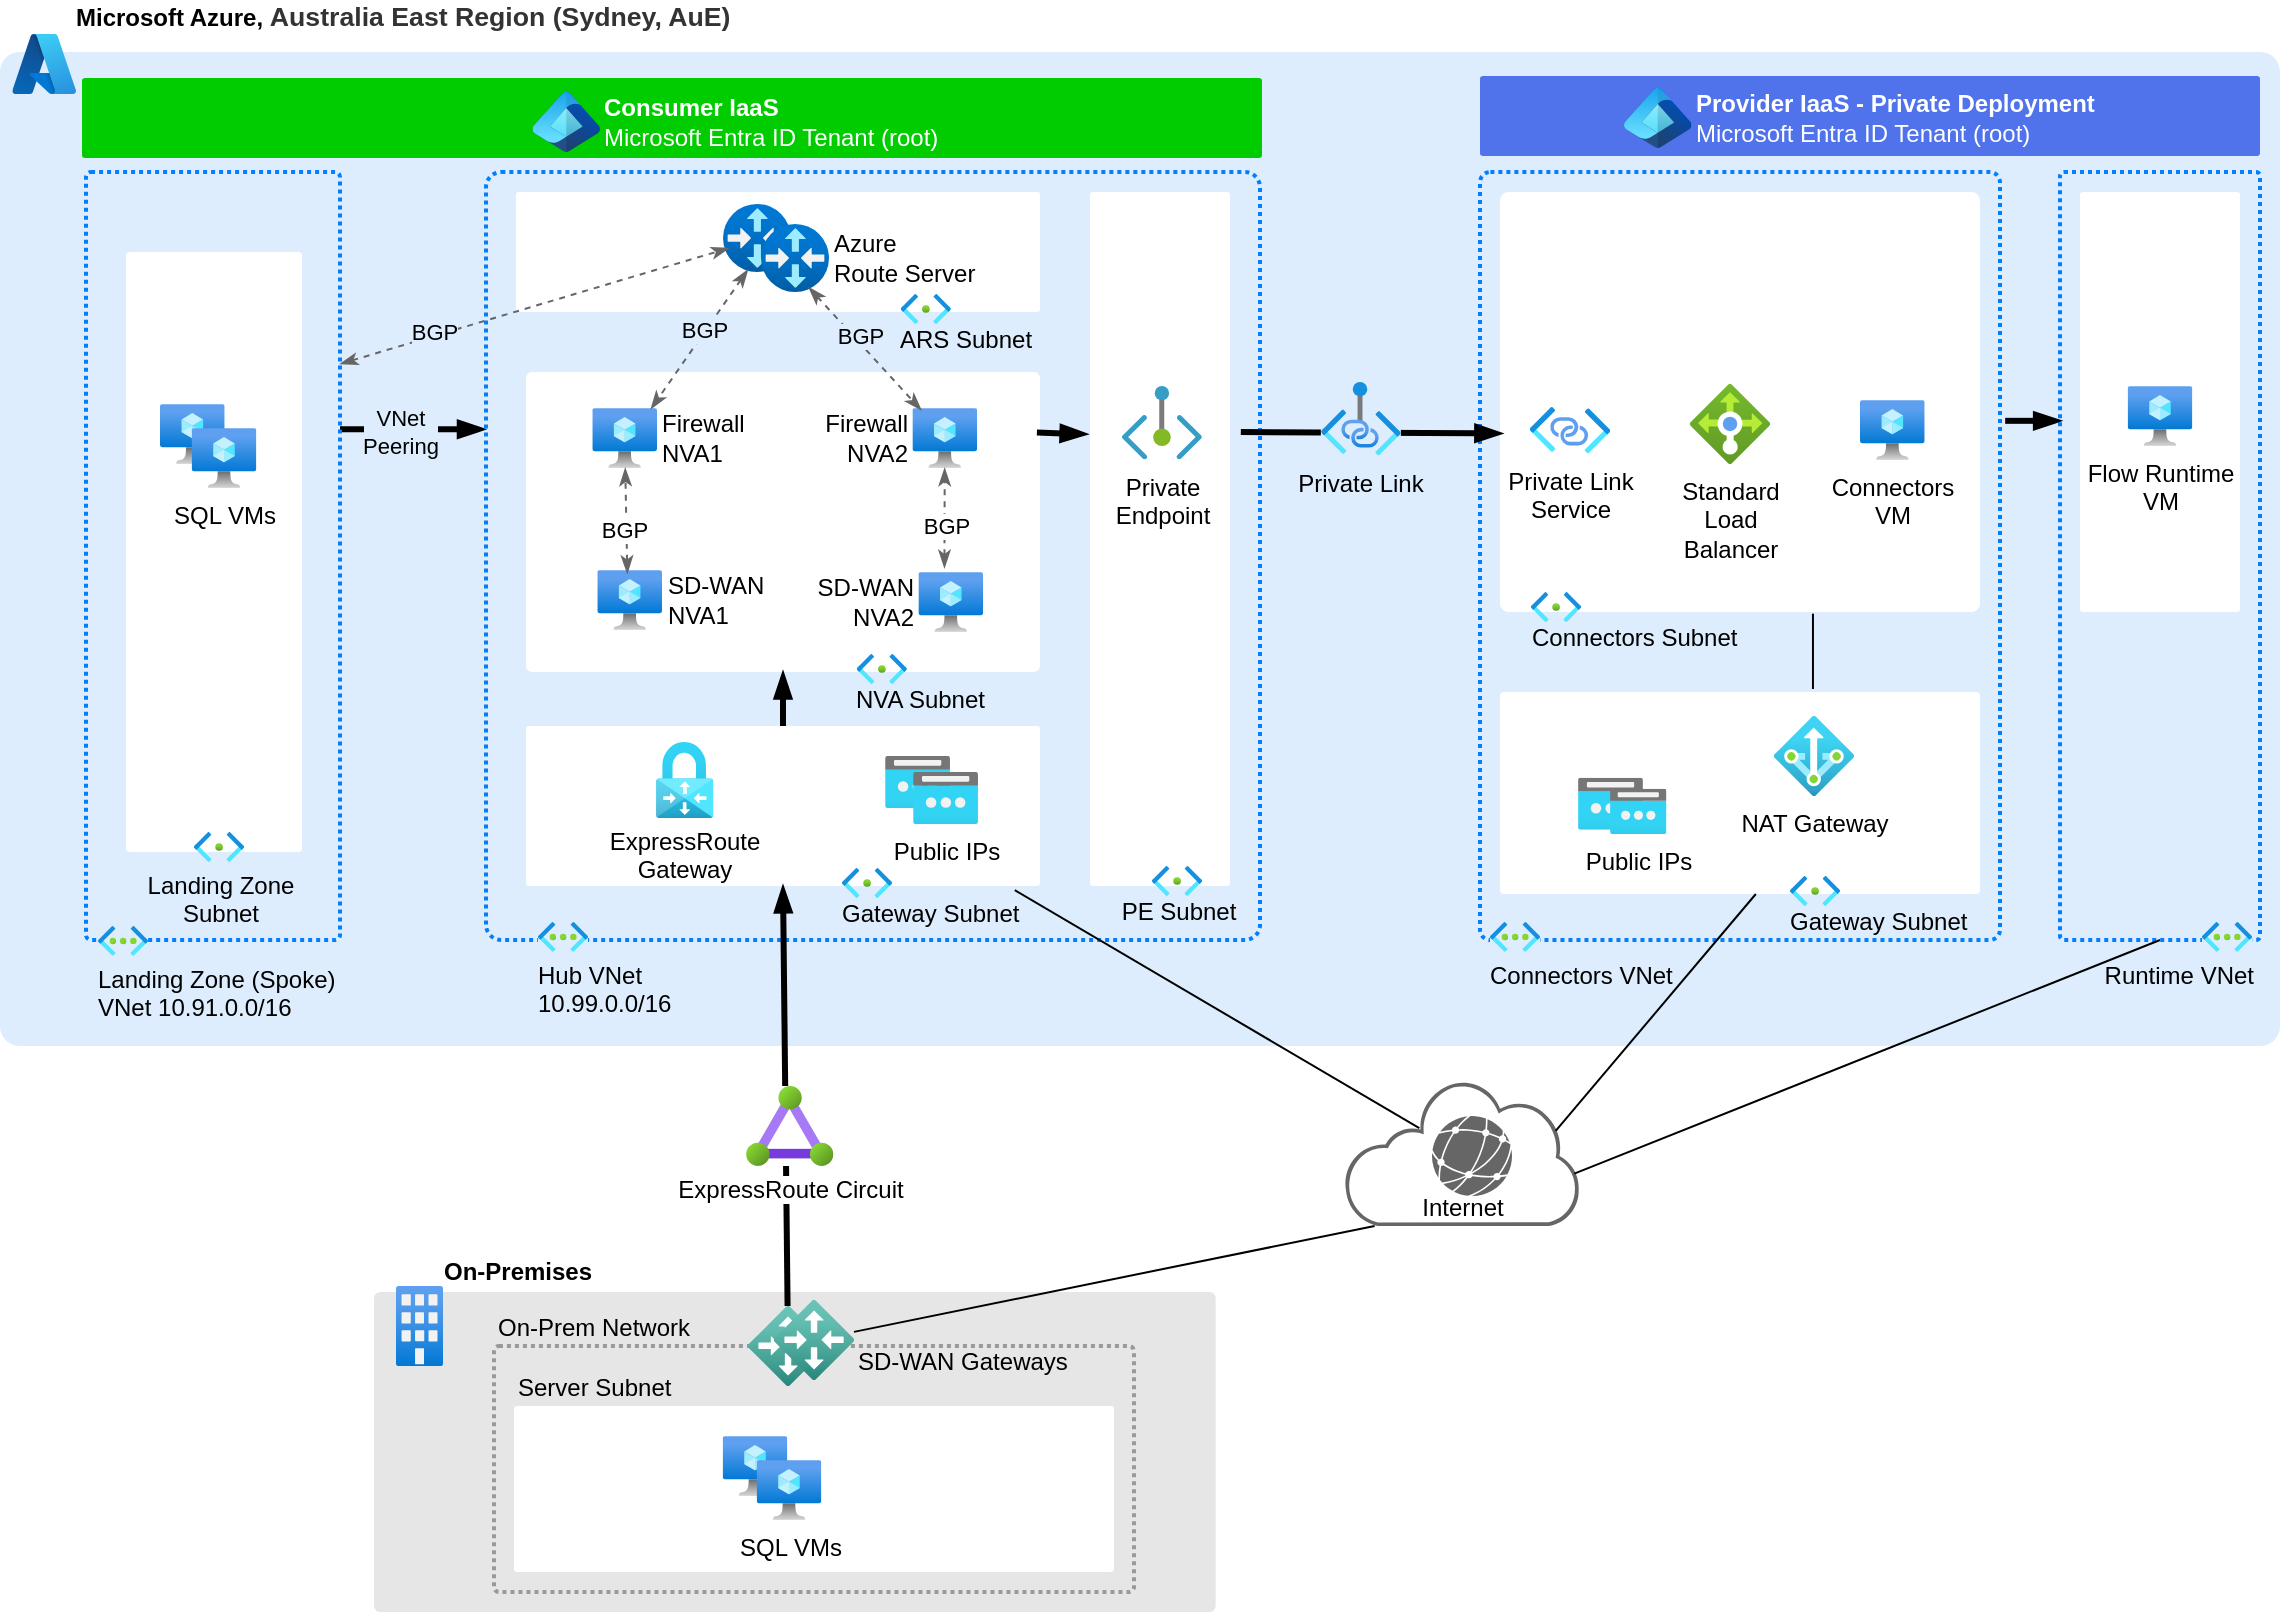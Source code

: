 <mxfile version="26.0.16">
  <diagram name="to-hub-private-endpoint" id="2Q9V9P2lFE7lSomWzaya">
    <mxGraphModel dx="1166" dy="666" grid="1" gridSize="10" guides="1" tooltips="1" connect="1" arrows="1" fold="1" page="1" pageScale="1" pageWidth="1169" pageHeight="827" math="0" shadow="0">
      <root>
        <mxCell id="0" />
        <mxCell id="1" parent="0" />
        <mxCell id="2uqbH7pq5RH6AmWOPkkg-1" value="" style="whiteSpace=wrap;html=1;fillColor=#DDEDFD;rounded=1;arcSize=2;strokeWidth=2;strokeColor=none;imageAspect=1;resizeHeight=0;resizeWidth=0;gradientColor=none;" parent="1" vertex="1">
          <mxGeometry x="10" y="30" width="1140" height="497" as="geometry" />
        </mxCell>
        <mxCell id="2uqbH7pq5RH6AmWOPkkg-2" value="" style="rounded=0;orthogonalLoop=1;jettySize=auto;html=1;bendable=1;orthogonal=0;ignoreEdge=0;endFill=1;noJump=0;strokeColor=default;endArrow=blockThin;startFill=0;entryX=-0.002;entryY=0.335;entryDx=0;entryDy=0;entryPerimeter=0;exitX=1;exitY=0.335;exitDx=0;exitDy=0;exitPerimeter=0;strokeWidth=3;" parent="1" source="2uqbH7pq5RH6AmWOPkkg-4" target="2uqbH7pq5RH6AmWOPkkg-8" edge="1">
          <mxGeometry relative="1" as="geometry">
            <mxPoint x="184.69" y="220.272" as="sourcePoint" />
            <mxPoint x="264.96" y="219.84" as="targetPoint" />
          </mxGeometry>
        </mxCell>
        <mxCell id="2uqbH7pq5RH6AmWOPkkg-3" value="VNet&lt;div&gt;Peering&lt;/div&gt;" style="edgeLabel;html=1;align=center;verticalAlign=middle;resizable=0;points=[];labelBackgroundColor=#DDEDFD;" parent="2uqbH7pq5RH6AmWOPkkg-2" vertex="1" connectable="0">
          <mxGeometry x="0.102" y="1" relative="1" as="geometry">
            <mxPoint x="-10" y="2" as="offset" />
          </mxGeometry>
        </mxCell>
        <mxCell id="2uqbH7pq5RH6AmWOPkkg-4" value="" style="whiteSpace=wrap;html=1;fillColor=none;rounded=1;arcSize=2;dashed=1;dashPattern=1 1;strokeWidth=2;strokeColor=#007FFF;" parent="1" vertex="1">
          <mxGeometry x="53" y="90" width="127" height="384" as="geometry" />
        </mxCell>
        <mxCell id="2uqbH7pq5RH6AmWOPkkg-5" value="&lt;span data-lucid-type=&quot;application/vnd.lucid.text&quot; data-lucid-content=&quot;{&amp;quot;t&amp;quot;:&amp;quot;Azure East Australia Region (Sydney, EAu)&amp;quot;,&amp;quot;m&amp;quot;:[{&amp;quot;s&amp;quot;:6,&amp;quot;n&amp;quot;:&amp;quot;c&amp;quot;,&amp;quot;v&amp;quot;:&amp;quot;333333ff&amp;quot;,&amp;quot;e&amp;quot;:41},{&amp;quot;s&amp;quot;:6,&amp;quot;n&amp;quot;:&amp;quot;s&amp;quot;,&amp;quot;v&amp;quot;:17.778,&amp;quot;e&amp;quot;:41}]}&quot;&gt;Microsoft Azure,&amp;nbsp;&lt;span style=&quot;color:#333333;font-size:13.333px;&quot;&gt;Australia East Region (Sydney, AuE)&lt;/span&gt;&lt;/span&gt;" style="image;aspect=fixed;html=1;points=[];align=left;fontSize=12;image=img/lib/azure2/other/Azure_A.svg;labelPosition=right;verticalLabelPosition=top;verticalAlign=bottom;spacing=0;fontStyle=1" parent="1" vertex="1">
          <mxGeometry x="16.18" y="21" width="31.82" height="30" as="geometry" />
        </mxCell>
        <mxCell id="2uqbH7pq5RH6AmWOPkkg-6" value="" style="whiteSpace=wrap;html=1;fillColor=#E6E6E6;rounded=1;arcSize=2;strokeWidth=2;strokeColor=none;imageAspect=1;resizeHeight=0;resizeWidth=0;gradientColor=none;" parent="1" vertex="1">
          <mxGeometry x="197" y="650" width="420.82" height="160" as="geometry" />
        </mxCell>
        <mxCell id="2uqbH7pq5RH6AmWOPkkg-7" value="On-Premises" style="image;aspect=fixed;html=1;points=[];align=left;fontSize=12;image=img/lib/azure2/other/Exchange_On_Premises_Access.svg;labelPosition=right;verticalLabelPosition=top;verticalAlign=bottom;spacingRight=-2;spacing=0;fontStyle=1" parent="1" vertex="1">
          <mxGeometry x="208" y="647" width="23.53" height="40" as="geometry" />
        </mxCell>
        <mxCell id="2uqbH7pq5RH6AmWOPkkg-8" value="" style="whiteSpace=wrap;html=1;fillColor=none;rounded=1;arcSize=2;dashed=1;dashPattern=1 1;strokeWidth=2;strokeColor=#007FFF;glass=0;" parent="1" vertex="1">
          <mxGeometry x="253" y="90" width="387" height="384" as="geometry" />
        </mxCell>
        <mxCell id="2uqbH7pq5RH6AmWOPkkg-9" value="Hub&amp;nbsp;&lt;span style=&quot;background-color: light-dark(rgb(221, 237, 253), rgb(23, 37, 50)); color: light-dark(rgb(0, 0, 0), rgb(255, 255, 255));&quot;&gt;VNet&lt;/span&gt;&lt;div&gt;&lt;span style=&quot;background-color: light-dark(rgb(221, 237, 253), rgb(23, 37, 50)); color: light-dark(rgb(0, 0, 0), rgb(255, 255, 255));&quot;&gt;10.99.0.0/16&lt;/span&gt;&lt;/div&gt;" style="image;aspect=fixed;html=1;points=[];align=left;fontSize=12;image=img/lib/azure2/networking/Virtual_Networks.svg;imageBackground=#DDEDFD;labelBackgroundColor=#DDEDFD;spacing=0;verticalAlign=top;" parent="1" vertex="1">
          <mxGeometry x="279" y="465" width="25" height="14.93" as="geometry" />
        </mxCell>
        <mxCell id="2uqbH7pq5RH6AmWOPkkg-10" value="Landing Zone (Spoke)&lt;div&gt;VNet&amp;nbsp;&lt;span style=&quot;color: light-dark(rgb(0, 0, 0), rgb(255, 255, 255));&quot;&gt;10.91.0.0/16&lt;/span&gt;&lt;/div&gt;" style="image;aspect=fixed;html=1;points=[];align=left;fontSize=12;image=img/lib/azure2/networking/Virtual_Networks.svg;imageBackground=#DDEDFD;labelBackgroundColor=#DDEDFD;spacing=0;labelPosition=center;verticalLabelPosition=bottom;verticalAlign=top;" parent="1" vertex="1">
          <mxGeometry x="59" y="467" width="25" height="14.93" as="geometry" />
        </mxCell>
        <mxCell id="2uqbH7pq5RH6AmWOPkkg-11" value="On-Prem Network" style="whiteSpace=wrap;html=1;fillColor=none;rounded=1;arcSize=2;dashed=1;dashPattern=1 1;strokeWidth=2;strokeColor=#999999;labelPosition=center;verticalLabelPosition=top;align=left;verticalAlign=bottom;" parent="1" vertex="1">
          <mxGeometry x="257" y="677" width="320" height="123" as="geometry" />
        </mxCell>
        <mxCell id="2uqbH7pq5RH6AmWOPkkg-12" value="" style="whiteSpace=wrap;html=1;fillColor=default;rounded=1;arcSize=2;strokeWidth=2;strokeColor=none;" parent="1" vertex="1">
          <mxGeometry x="273" y="367" width="257" height="80" as="geometry" />
        </mxCell>
        <mxCell id="2uqbH7pq5RH6AmWOPkkg-13" value="ExpressRoute&lt;div&gt;Gateway&lt;/div&gt;" style="image;aspect=fixed;html=1;points=[];align=center;fontSize=12;image=img/lib/azure2/networking/Virtual_Network_Gateways.svg;labelBackgroundColor=none;spacing=0;" parent="1" vertex="1">
          <mxGeometry x="338" y="375" width="28.64" height="38" as="geometry" />
        </mxCell>
        <mxCell id="2uqbH7pq5RH6AmWOPkkg-14" style="rounded=0;orthogonalLoop=1;jettySize=auto;html=1;entryX=0.5;entryY=1;entryDx=0;entryDy=0;endArrow=blockThin;startFill=0;strokeColor=#000000;strokeWidth=3;endFill=1;" parent="1" source="2uqbH7pq5RH6AmWOPkkg-16" target="2uqbH7pq5RH6AmWOPkkg-12" edge="1">
          <mxGeometry relative="1" as="geometry" />
        </mxCell>
        <mxCell id="2uqbH7pq5RH6AmWOPkkg-15" value="" style="whiteSpace=wrap;html=1;fillColor=default;rounded=1;arcSize=2;strokeWidth=2;strokeColor=none;labelPosition=center;verticalLabelPosition=top;align=left;verticalAlign=bottom;" parent="1" vertex="1">
          <mxGeometry x="73" y="130" width="88" height="300" as="geometry" />
        </mxCell>
        <mxCell id="2uqbH7pq5RH6AmWOPkkg-16" value="" style="image;aspect=fixed;html=1;points=[];align=center;fontSize=12;image=img/lib/azure2/other/Local_Network_Gateways.svg;" parent="1" vertex="1">
          <mxGeometry x="384" y="657" width="40" height="40" as="geometry" />
        </mxCell>
        <mxCell id="2uqbH7pq5RH6AmWOPkkg-17" value="Gateway Subnet" style="image;aspect=fixed;html=1;points=[];align=left;fontSize=12;image=img/lib/azure2/networking/Subnet.svg;labelBackgroundColor=#DDEDFD;spacing=0;labelPosition=center;verticalLabelPosition=bottom;verticalAlign=bottom;" parent="1" vertex="1">
          <mxGeometry x="431" y="438" width="25" height="14.97" as="geometry" />
        </mxCell>
        <mxCell id="2uqbH7pq5RH6AmWOPkkg-18" value="ExpressRoute Circuit" style="image;aspect=fixed;html=1;points=[];align=center;fontSize=12;image=img/lib/azure2/networking/ExpressRoute_Circuits.svg;imageBackground=default;spacing=0;" parent="1" vertex="1">
          <mxGeometry x="383" y="547" width="43.75" height="40" as="geometry" />
        </mxCell>
        <mxCell id="2uqbH7pq5RH6AmWOPkkg-19" value="Server Subnet" style="whiteSpace=wrap;html=1;fillColor=default;rounded=1;arcSize=2;strokeWidth=2;strokeColor=none;labelPosition=center;verticalLabelPosition=top;align=left;verticalAlign=bottom;" parent="1" vertex="1">
          <mxGeometry x="267" y="707" width="300" height="83" as="geometry" />
        </mxCell>
        <mxCell id="2uqbH7pq5RH6AmWOPkkg-20" value="" style="image;aspect=fixed;html=1;points=[];align=center;fontSize=12;image=img/lib/azure2/compute/Virtual_Machine.svg;" parent="1" vertex="1">
          <mxGeometry x="90" y="206" width="32.34" height="30" as="geometry" />
        </mxCell>
        <mxCell id="2uqbH7pq5RH6AmWOPkkg-21" value="SQL VMs" style="image;aspect=fixed;html=1;points=[];align=center;fontSize=12;image=img/lib/azure2/compute/Virtual_Machine.svg;" parent="1" vertex="1">
          <mxGeometry x="105.83" y="218" width="32.34" height="30" as="geometry" />
        </mxCell>
        <mxCell id="2uqbH7pq5RH6AmWOPkkg-22" value="" style="image;aspect=fixed;html=1;points=[];align=center;fontSize=12;image=img/lib/azure2/compute/Virtual_Machine.svg;" parent="1" vertex="1">
          <mxGeometry x="371.33" y="722" width="32.34" height="30" as="geometry" />
        </mxCell>
        <mxCell id="2uqbH7pq5RH6AmWOPkkg-23" value="SQL VMs" style="image;aspect=fixed;html=1;points=[];align=center;fontSize=12;image=img/lib/azure2/compute/Virtual_Machine.svg;" parent="1" vertex="1">
          <mxGeometry x="388.33" y="734" width="32.34" height="30" as="geometry" />
        </mxCell>
        <mxCell id="2uqbH7pq5RH6AmWOPkkg-24" value="Landing Zone&lt;div&gt;Subnet&lt;/div&gt;" style="image;aspect=fixed;html=1;points=[];align=center;fontSize=12;image=img/lib/azure2/networking/Subnet.svg;labelBackgroundColor=#DDEDFD;spacing=0;verticalAlign=top;" parent="1" vertex="1">
          <mxGeometry x="107" y="420" width="25" height="14.97" as="geometry" />
        </mxCell>
        <mxCell id="2uqbH7pq5RH6AmWOPkkg-25" value="" style="whiteSpace=wrap;html=1;fillColor=default;rounded=1;arcSize=2;strokeWidth=2;strokeColor=none;" parent="1" vertex="1">
          <mxGeometry x="273" y="190" width="257" height="150" as="geometry" />
        </mxCell>
        <mxCell id="2uqbH7pq5RH6AmWOPkkg-26" value="" style="whiteSpace=wrap;html=1;fillColor=default;rounded=1;arcSize=2;strokeWidth=2;strokeColor=none;" parent="1" vertex="1">
          <mxGeometry x="268" y="100" width="262" height="60" as="geometry" />
        </mxCell>
        <mxCell id="2uqbH7pq5RH6AmWOPkkg-27" value="" style="whiteSpace=wrap;html=1;fillColor=default;rounded=1;arcSize=2;strokeWidth=2;strokeColor=none;" parent="1" vertex="1">
          <mxGeometry x="555" y="100" width="70" height="347" as="geometry" />
        </mxCell>
        <mxCell id="2uqbH7pq5RH6AmWOPkkg-28" value="PE Subnet" style="image;aspect=fixed;html=1;points=[];align=center;fontSize=12;image=img/lib/azure2/networking/Subnet.svg;labelBackgroundColor=#DDEDFD;spacing=0;verticalAlign=bottom;" parent="1" vertex="1">
          <mxGeometry x="586" y="437" width="25" height="14.98" as="geometry" />
        </mxCell>
        <mxCell id="2uqbH7pq5RH6AmWOPkkg-29" value="Firewall&lt;div&gt;&lt;span style=&quot;background-color: light-dark(#ffffff, var(--ge-dark-color, #121212)); color: light-dark(rgb(0, 0, 0), rgb(255, 255, 255));&quot;&gt;NVA1&lt;/span&gt;&lt;/div&gt;" style="image;aspect=fixed;html=1;points=[];align=left;fontSize=12;image=img/lib/azure2/compute/Virtual_Machine.svg;spacing=2;verticalAlign=middle;labelPosition=right;verticalLabelPosition=middle;" parent="1" vertex="1">
          <mxGeometry x="306.16" y="208" width="32.34" height="30" as="geometry" />
        </mxCell>
        <mxCell id="2uqbH7pq5RH6AmWOPkkg-30" value="Firewall&lt;div&gt;&lt;span style=&quot;background-color: light-dark(#ffffff, var(--ge-dark-color, #121212)); color: light-dark(rgb(0, 0, 0), rgb(255, 255, 255));&quot;&gt;NVA2&lt;/span&gt;&lt;/div&gt;" style="image;aspect=fixed;html=1;points=[];align=right;fontSize=12;image=img/lib/azure2/compute/Virtual_Machine.svg;spacing=3;verticalAlign=middle;labelPosition=left;verticalLabelPosition=middle;" parent="1" vertex="1">
          <mxGeometry x="466.22" y="208" width="32.34" height="30" as="geometry" />
        </mxCell>
        <mxCell id="2uqbH7pq5RH6AmWOPkkg-31" value="SD-WAN&lt;div&gt;&lt;span style=&quot;background-color: light-dark(#ffffff, var(--ge-dark-color, #121212)); color: light-dark(rgb(0, 0, 0), rgb(255, 255, 255));&quot;&gt;NVA1&lt;/span&gt;&lt;/div&gt;" style="image;aspect=fixed;html=1;points=[];align=left;fontSize=12;image=img/lib/azure2/compute/Virtual_Machine.svg;spacing=3;verticalAlign=middle;labelPosition=right;verticalLabelPosition=middle;" parent="1" vertex="1">
          <mxGeometry x="308.66" y="289" width="32.34" height="30" as="geometry" />
        </mxCell>
        <mxCell id="2uqbH7pq5RH6AmWOPkkg-32" value="SD-WAN&lt;div&gt;&lt;span style=&quot;background-color: light-dark(#ffffff, var(--ge-dark-color, #121212)); color: light-dark(rgb(0, 0, 0), rgb(255, 255, 255));&quot;&gt;NVA2&lt;/span&gt;&lt;/div&gt;" style="image;aspect=fixed;html=1;points=[];align=right;fontSize=12;image=img/lib/azure2/compute/Virtual_Machine.svg;spacing=3;verticalAlign=middle;labelPosition=left;verticalLabelPosition=middle;" parent="1" vertex="1">
          <mxGeometry x="469.22" y="290" width="32.34" height="30" as="geometry" />
        </mxCell>
        <mxCell id="2uqbH7pq5RH6AmWOPkkg-33" value="" style="image;aspect=fixed;html=1;points=[];align=left;fontSize=12;image=img/lib/azure2/networking/Virtual_Router.svg;spacing=2;labelPosition=right;verticalLabelPosition=middle;verticalAlign=middle;" parent="1" vertex="1">
          <mxGeometry x="371.5" y="106" width="34" height="34" as="geometry" />
        </mxCell>
        <mxCell id="2uqbH7pq5RH6AmWOPkkg-34" value="Private&lt;div&gt;Endpoint&lt;/div&gt;" style="image;aspect=fixed;html=1;points=[];align=center;fontSize=12;image=img/lib/azure2/networking/Private_Endpoint.svg;" parent="1" vertex="1">
          <mxGeometry x="570.95" y="197" width="40" height="36.67" as="geometry" />
        </mxCell>
        <mxCell id="2uqbH7pq5RH6AmWOPkkg-35" value="" style="rounded=0;orthogonalLoop=1;jettySize=auto;html=1;bendable=1;orthogonal=0;ignoreEdge=0;endFill=1;noJump=0;strokeColor=default;exitX=0.5;exitY=0;exitDx=0;exitDy=0;endArrow=blockThin;startFill=0;entryX=0.5;entryY=1;entryDx=0;entryDy=0;strokeWidth=3;" parent="1" source="2uqbH7pq5RH6AmWOPkkg-12" target="2uqbH7pq5RH6AmWOPkkg-25" edge="1">
          <mxGeometry relative="1" as="geometry">
            <mxPoint x="212" y="300" as="sourcePoint" />
            <mxPoint x="283" y="300" as="targetPoint" />
          </mxGeometry>
        </mxCell>
        <mxCell id="2uqbH7pq5RH6AmWOPkkg-36" value="" style="rounded=0;orthogonalLoop=1;jettySize=auto;html=1;bendable=1;orthogonal=0;ignoreEdge=0;endFill=1;noJump=0;strokeColor=default;endArrow=blockThin;startFill=0;entryX=-0.021;entryY=0.349;entryDx=0;entryDy=0;entryPerimeter=0;strokeWidth=3;exitX=0.994;exitY=0.202;exitDx=0;exitDy=0;exitPerimeter=0;" parent="1" source="2uqbH7pq5RH6AmWOPkkg-25" target="2uqbH7pq5RH6AmWOPkkg-27" edge="1">
          <mxGeometry relative="1" as="geometry">
            <mxPoint x="534" y="221" as="sourcePoint" />
            <mxPoint x="554" y="213" as="targetPoint" />
          </mxGeometry>
        </mxCell>
        <mxCell id="2uqbH7pq5RH6AmWOPkkg-37" value="Internet" style="sketch=0;aspect=fixed;pointerEvents=1;shadow=0;dashed=0;html=1;strokeColor=none;labelPosition=center;verticalLabelPosition=middle;verticalAlign=bottom;align=center;fillColor=#666666;shape=mxgraph.mscae.enterprise.internet_hollow" parent="1" vertex="1">
          <mxGeometry x="682" y="544" width="117.74" height="73" as="geometry" />
        </mxCell>
        <mxCell id="2uqbH7pq5RH6AmWOPkkg-38" value="" style="image;aspect=fixed;html=1;points=[];align=center;fontSize=12;image=img/lib/azure2/networking/Public_IP_Addresses.svg;" parent="1" vertex="1">
          <mxGeometry x="452.56" y="382" width="32.5" height="26" as="geometry" />
        </mxCell>
        <mxCell id="2uqbH7pq5RH6AmWOPkkg-39" value="NVA Subnet" style="image;aspect=fixed;html=1;points=[];align=left;fontSize=12;image=img/lib/azure2/networking/Subnet.svg;labelBackgroundColor=#DDEDFD;spacing=0;verticalAlign=bottom;" parent="1" vertex="1">
          <mxGeometry x="438.4" y="331" width="25" height="14.97" as="geometry" />
        </mxCell>
        <mxCell id="2uqbH7pq5RH6AmWOPkkg-40" value="" style="whiteSpace=wrap;html=1;fillColor=#00CC00;rounded=1;arcSize=4;strokeWidth=2;strokeColor=none;imageAspect=1;resizeHeight=0;resizeWidth=0;gradientColor=none;" parent="1" vertex="1">
          <mxGeometry x="51" y="43" width="590" height="40" as="geometry" />
        </mxCell>
        <mxCell id="2uqbH7pq5RH6AmWOPkkg-41" value="&lt;b&gt;Consumer IaaS&lt;/b&gt;&lt;div&gt;Microsoft Entra ID Tenant (root)&lt;/div&gt;" style="image;aspect=fixed;html=1;points=[];align=left;fontSize=12;image=img/lib/azure2/other/Entra_Identity.svg;labelPosition=right;verticalLabelPosition=middle;verticalAlign=middle;labelBackgroundColor=#00CC00;fontColor=#FFFFFF;" parent="1" vertex="1">
          <mxGeometry x="276.25" y="50" width="33.75" height="30" as="geometry" />
        </mxCell>
        <mxCell id="2uqbH7pq5RH6AmWOPkkg-42" style="rounded=0;orthogonalLoop=1;jettySize=auto;html=1;entryX=0.951;entryY=1.026;entryDx=0;entryDy=0;endArrow=none;startFill=0;strokeColor=#000000;entryPerimeter=0;exitX=0.32;exitY=0.33;exitDx=0;exitDy=0;exitPerimeter=0;" parent="1" source="2uqbH7pq5RH6AmWOPkkg-37" target="2uqbH7pq5RH6AmWOPkkg-12" edge="1">
          <mxGeometry relative="1" as="geometry">
            <mxPoint x="414" y="667" as="sourcePoint" />
            <mxPoint x="413" y="457" as="targetPoint" />
          </mxGeometry>
        </mxCell>
        <mxCell id="2uqbH7pq5RH6AmWOPkkg-43" value="ARS Subnet" style="image;aspect=fixed;html=1;points=[];align=left;fontSize=12;image=img/lib/azure2/networking/Subnet.svg;labelBackgroundColor=#DDEDFD;spacing=0;verticalAlign=bottom;" parent="1" vertex="1">
          <mxGeometry x="460.4" y="151" width="25" height="14.97" as="geometry" />
        </mxCell>
        <mxCell id="2uqbH7pq5RH6AmWOPkkg-44" value="Public IPs" style="image;aspect=fixed;html=1;points=[];align=center;fontSize=12;image=img/lib/azure2/networking/Public_IP_Addresses.svg;" parent="1" vertex="1">
          <mxGeometry x="466.56" y="390" width="32.5" height="26" as="geometry" />
        </mxCell>
        <mxCell id="2uqbH7pq5RH6AmWOPkkg-45" value="SD-WAN Gateways" style="image;aspect=fixed;html=1;points=[];align=left;fontSize=12;image=img/lib/azure2/other/Local_Network_Gateways.svg;labelPosition=right;verticalLabelPosition=middle;verticalAlign=bottom;labelBackgroundColor=#E6E6E6;" parent="1" vertex="1">
          <mxGeometry x="397" y="654" width="40" height="40" as="geometry" />
        </mxCell>
        <mxCell id="2uqbH7pq5RH6AmWOPkkg-46" style="rounded=0;orthogonalLoop=1;jettySize=auto;html=1;endArrow=none;startFill=0;strokeColor=#000000;exitX=0.13;exitY=1;exitDx=0;exitDy=0;exitPerimeter=0;" parent="1" source="2uqbH7pq5RH6AmWOPkkg-37" target="2uqbH7pq5RH6AmWOPkkg-45" edge="1">
          <mxGeometry relative="1" as="geometry">
            <mxPoint x="694" y="577" as="sourcePoint" />
            <mxPoint x="524" y="453" as="targetPoint" />
          </mxGeometry>
        </mxCell>
        <mxCell id="2uqbH7pq5RH6AmWOPkkg-47" value="" style="rounded=0;orthogonalLoop=1;jettySize=auto;html=1;bendable=1;orthogonal=0;ignoreEdge=0;endFill=1;noJump=0;strokeColor=#666666;exitX=0.402;exitY=-0.067;exitDx=0;exitDy=0;endArrow=classicThin;startFill=1;exitPerimeter=0;dashed=1;startArrow=classicThin;" parent="1" source="2uqbH7pq5RH6AmWOPkkg-32" target="2uqbH7pq5RH6AmWOPkkg-30" edge="1">
          <mxGeometry relative="1" as="geometry">
            <mxPoint x="419" y="389" as="sourcePoint" />
            <mxPoint x="419" y="352" as="targetPoint" />
          </mxGeometry>
        </mxCell>
        <mxCell id="2uqbH7pq5RH6AmWOPkkg-48" value="BGP" style="edgeLabel;html=1;align=center;verticalAlign=middle;resizable=0;points=[];" parent="2uqbH7pq5RH6AmWOPkkg-47" vertex="1" connectable="0">
          <mxGeometry x="-0.042" y="-1" relative="1" as="geometry">
            <mxPoint x="-1" y="3" as="offset" />
          </mxGeometry>
        </mxCell>
        <mxCell id="2uqbH7pq5RH6AmWOPkkg-49" value="" style="rounded=0;orthogonalLoop=1;jettySize=auto;html=1;bendable=1;orthogonal=0;ignoreEdge=0;endFill=1;noJump=0;strokeColor=#666666;endArrow=classicThin;startFill=1;dashed=1;startArrow=classicThin;exitX=0.464;exitY=0.059;exitDx=0;exitDy=0;exitPerimeter=0;" parent="1" source="2uqbH7pq5RH6AmWOPkkg-31" target="2uqbH7pq5RH6AmWOPkkg-29" edge="1">
          <mxGeometry relative="1" as="geometry">
            <mxPoint x="325" y="282" as="sourcePoint" />
            <mxPoint x="463" y="247" as="targetPoint" />
          </mxGeometry>
        </mxCell>
        <mxCell id="2uqbH7pq5RH6AmWOPkkg-50" value="BGP" style="edgeLabel;html=1;align=center;verticalAlign=middle;resizable=0;points=[];" parent="2uqbH7pq5RH6AmWOPkkg-49" vertex="1" connectable="0">
          <mxGeometry x="-0.042" y="-1" relative="1" as="geometry">
            <mxPoint x="-2" y="3" as="offset" />
          </mxGeometry>
        </mxCell>
        <mxCell id="2uqbH7pq5RH6AmWOPkkg-51" value="" style="rounded=0;orthogonalLoop=1;jettySize=auto;html=1;bendable=1;orthogonal=0;ignoreEdge=0;endFill=1;noJump=0;strokeColor=#666666;exitX=1;exitY=0.25;exitDx=0;exitDy=0;endArrow=classicThin;startFill=1;entryX=0.093;entryY=0.647;entryDx=0;entryDy=0;startArrow=classicThin;dashed=1;entryPerimeter=0;" parent="1" source="2uqbH7pq5RH6AmWOPkkg-4" target="2uqbH7pq5RH6AmWOPkkg-33" edge="1">
          <mxGeometry relative="1" as="geometry">
            <mxPoint x="190.724" y="107.016" as="sourcePoint" />
            <mxPoint x="282" y="162" as="targetPoint" />
          </mxGeometry>
        </mxCell>
        <mxCell id="2uqbH7pq5RH6AmWOPkkg-52" value="BGP" style="edgeLabel;html=1;align=center;verticalAlign=middle;resizable=0;points=[];labelBackgroundColor=#DDEDFD;" parent="2uqbH7pq5RH6AmWOPkkg-51" vertex="1" connectable="0">
          <mxGeometry x="0.102" y="1" relative="1" as="geometry">
            <mxPoint x="-60" y="17" as="offset" />
          </mxGeometry>
        </mxCell>
        <mxCell id="2uqbH7pq5RH6AmWOPkkg-53" value="" style="rounded=0;orthogonalLoop=1;jettySize=auto;html=1;bendable=1;orthogonal=0;ignoreEdge=0;endFill=1;noJump=0;strokeColor=#666666;endArrow=classicThin;startFill=1;entryX=0.906;entryY=0.015;entryDx=0;entryDy=0;startArrow=classicThin;dashed=1;entryPerimeter=0;exitX=0.368;exitY=0.964;exitDx=0;exitDy=0;exitPerimeter=0;" parent="1" source="2uqbH7pq5RH6AmWOPkkg-33" target="2uqbH7pq5RH6AmWOPkkg-29" edge="1">
          <mxGeometry relative="1" as="geometry">
            <mxPoint x="201" y="156" as="sourcePoint" />
            <mxPoint x="278" y="156" as="targetPoint" />
          </mxGeometry>
        </mxCell>
        <mxCell id="2uqbH7pq5RH6AmWOPkkg-54" value="BGP" style="edgeLabel;html=1;align=center;verticalAlign=middle;resizable=0;points=[];labelBackgroundColor=#DDEDFD;" parent="2uqbH7pq5RH6AmWOPkkg-53" vertex="1" connectable="0">
          <mxGeometry x="0.102" y="1" relative="1" as="geometry">
            <mxPoint x="4" y="-9" as="offset" />
          </mxGeometry>
        </mxCell>
        <mxCell id="2uqbH7pq5RH6AmWOPkkg-55" value="Azure&lt;div&gt;Route Server&lt;/div&gt;" style="image;aspect=fixed;html=1;points=[];align=left;fontSize=12;image=img/lib/azure2/networking/Virtual_Router.svg;spacing=2;labelPosition=right;verticalLabelPosition=middle;verticalAlign=middle;" parent="1" vertex="1">
          <mxGeometry x="390.5" y="116" width="34" height="34" as="geometry" />
        </mxCell>
        <mxCell id="2uqbH7pq5RH6AmWOPkkg-56" value="" style="rounded=0;orthogonalLoop=1;jettySize=auto;html=1;bendable=1;orthogonal=0;ignoreEdge=0;endFill=1;noJump=0;strokeColor=#666666;endArrow=classicThin;startFill=1;startArrow=classicThin;dashed=1;exitX=0.701;exitY=0.931;exitDx=0;exitDy=0;exitPerimeter=0;entryX=0.14;entryY=0.04;entryDx=0;entryDy=0;entryPerimeter=0;" parent="1" source="2uqbH7pq5RH6AmWOPkkg-55" target="2uqbH7pq5RH6AmWOPkkg-30" edge="1">
          <mxGeometry relative="1" as="geometry">
            <mxPoint x="394" y="143" as="sourcePoint" />
            <mxPoint x="460" y="190" as="targetPoint" />
          </mxGeometry>
        </mxCell>
        <mxCell id="2uqbH7pq5RH6AmWOPkkg-57" value="BGP" style="edgeLabel;html=1;align=center;verticalAlign=middle;resizable=0;points=[];labelBackgroundColor=#DDEDFD;" parent="2uqbH7pq5RH6AmWOPkkg-56" vertex="1" connectable="0">
          <mxGeometry x="0.102" y="1" relative="1" as="geometry">
            <mxPoint x="-6" y="-9" as="offset" />
          </mxGeometry>
        </mxCell>
        <mxCell id="2uqbH7pq5RH6AmWOPkkg-58" value="" style="whiteSpace=wrap;html=1;fillColor=none;rounded=1;arcSize=2;dashed=1;dashPattern=1 1;strokeWidth=2;strokeColor=#007FFF;glass=0;" parent="1" vertex="1">
          <mxGeometry x="750" y="90" width="260" height="384" as="geometry" />
        </mxCell>
        <mxCell id="2uqbH7pq5RH6AmWOPkkg-59" value="Connectors&amp;nbsp;&lt;span style=&quot;color: light-dark(rgb(0, 0, 0), rgb(255, 255, 255)); background-color: light-dark(rgb(221, 237, 253), rgb(23, 37, 50));&quot;&gt;VNet&lt;/span&gt;" style="image;aspect=fixed;html=1;points=[];align=left;fontSize=12;image=img/lib/azure2/networking/Virtual_Networks.svg;imageBackground=#DDEDFD;labelBackgroundColor=#DDEDFD;spacing=0;verticalAlign=top;" parent="1" vertex="1">
          <mxGeometry x="755" y="465" width="25" height="14.93" as="geometry" />
        </mxCell>
        <mxCell id="2uqbH7pq5RH6AmWOPkkg-60" value="" style="whiteSpace=wrap;html=1;fillColor=default;rounded=1;arcSize=2;strokeWidth=2;strokeColor=none;" parent="1" vertex="1">
          <mxGeometry x="760" y="100" width="240" height="210" as="geometry" />
        </mxCell>
        <mxCell id="2uqbH7pq5RH6AmWOPkkg-61" value="Connectors Subnet" style="image;aspect=fixed;html=1;points=[];align=left;fontSize=12;image=img/lib/azure2/networking/Subnet.svg;labelBackgroundColor=#DDEDFD;spacing=0;verticalAlign=bottom;" parent="1" vertex="1">
          <mxGeometry x="775.5" y="300.02" width="25" height="14.97" as="geometry" />
        </mxCell>
        <mxCell id="2uqbH7pq5RH6AmWOPkkg-62" value="" style="whiteSpace=wrap;html=1;fillColor=#5072EB;rounded=1;arcSize=4;strokeWidth=2;strokeColor=none;imageAspect=1;resizeHeight=0;resizeWidth=0;gradientColor=none;" parent="1" vertex="1">
          <mxGeometry x="750" y="42" width="390" height="40" as="geometry" />
        </mxCell>
        <mxCell id="2uqbH7pq5RH6AmWOPkkg-63" value="&lt;b&gt;Provider IaaS - Private Deployment&lt;/b&gt;&lt;div&gt;Microsoft Entra ID Tenant (root)&lt;/div&gt;" style="image;aspect=fixed;html=1;points=[];align=left;fontSize=12;image=img/lib/azure2/other/Entra_Identity.svg;labelPosition=right;verticalLabelPosition=middle;verticalAlign=middle;labelBackgroundColor=#5072EB;labelBorderColor=none;fontColor=#FFFFFF;" parent="1" vertex="1">
          <mxGeometry x="822" y="48" width="33.75" height="30" as="geometry" />
        </mxCell>
        <mxCell id="2uqbH7pq5RH6AmWOPkkg-64" value="Private Link&lt;div&gt;Service&lt;/div&gt;" style="image;aspect=fixed;html=1;points=[];align=center;fontSize=12;image=img/lib/azure2/networking/Private_Link_Service.svg;" parent="1" vertex="1">
          <mxGeometry x="775" y="207.48" width="40" height="23.19" as="geometry" />
        </mxCell>
        <mxCell id="2uqbH7pq5RH6AmWOPkkg-65" value="" style="rounded=0;orthogonalLoop=1;jettySize=auto;html=1;bendable=1;orthogonal=0;ignoreEdge=0;endFill=1;noJump=0;strokeColor=default;endArrow=blockThin;startFill=0;strokeWidth=3;entryX=0.013;entryY=0.342;entryDx=0;entryDy=0;entryPerimeter=0;" parent="1" edge="1">
          <mxGeometry relative="1" as="geometry">
            <mxPoint x="630.42" y="220" as="sourcePoint" />
            <mxPoint x="760.91" y="220.687" as="targetPoint" />
          </mxGeometry>
        </mxCell>
        <mxCell id="2uqbH7pq5RH6AmWOPkkg-66" value="Private Link" style="image;aspect=fixed;html=1;points=[];align=center;fontSize=12;image=img/lib/azure2/networking/Private_Link.svg;imageBackground=#DDEDFD;labelBackgroundColor=#DDEDFD;" parent="1" vertex="1">
          <mxGeometry x="670.42" y="195" width="40" height="36.67" as="geometry" />
        </mxCell>
        <mxCell id="2uqbH7pq5RH6AmWOPkkg-67" value="" style="whiteSpace=wrap;html=1;fillColor=default;rounded=1;arcSize=2;strokeWidth=2;strokeColor=none;" parent="1" vertex="1">
          <mxGeometry x="760" y="350" width="240" height="101" as="geometry" />
        </mxCell>
        <mxCell id="2uqbH7pq5RH6AmWOPkkg-68" value="Gateway Subnet" style="image;aspect=fixed;html=1;points=[];align=left;fontSize=12;image=img/lib/azure2/networking/Subnet.svg;labelBackgroundColor=#DDEDFD;spacing=0;labelPosition=center;verticalLabelPosition=bottom;verticalAlign=bottom;" parent="1" vertex="1">
          <mxGeometry x="905" y="442" width="25" height="14.97" as="geometry" />
        </mxCell>
        <mxCell id="2uqbH7pq5RH6AmWOPkkg-69" value="" style="image;aspect=fixed;html=1;points=[];align=center;fontSize=12;image=img/lib/azure2/networking/Public_IP_Addresses.svg;" parent="1" vertex="1">
          <mxGeometry x="799" y="392.89" width="32.5" height="26" as="geometry" />
        </mxCell>
        <mxCell id="2uqbH7pq5RH6AmWOPkkg-70" value="Public IPs" style="image;aspect=fixed;html=1;points=[];align=center;fontSize=12;image=img/lib/azure2/networking/Public_IP_Addresses.svg;" parent="1" vertex="1">
          <mxGeometry x="815" y="398.4" width="28.25" height="22.6" as="geometry" />
        </mxCell>
        <mxCell id="2uqbH7pq5RH6AmWOPkkg-71" value="NAT Gateway" style="image;aspect=fixed;html=1;points=[];align=center;fontSize=12;image=img/lib/azure2/networking/NAT.svg;" parent="1" vertex="1">
          <mxGeometry x="897" y="362" width="40" height="40" as="geometry" />
        </mxCell>
        <mxCell id="2uqbH7pq5RH6AmWOPkkg-72" value="Connectors&lt;div&gt;VM&lt;/div&gt;" style="image;aspect=fixed;html=1;points=[];align=center;fontSize=12;image=img/lib/azure2/compute/Virtual_Machine.svg;" parent="1" vertex="1">
          <mxGeometry x="940" y="204" width="32.34" height="30" as="geometry" />
        </mxCell>
        <mxCell id="2uqbH7pq5RH6AmWOPkkg-73" style="rounded=0;orthogonalLoop=1;jettySize=auto;html=1;entryX=0.533;entryY=1;entryDx=0;entryDy=0;endArrow=none;startFill=0;strokeColor=#000000;entryPerimeter=0;exitX=0.899;exitY=0.349;exitDx=0;exitDy=0;exitPerimeter=0;" parent="1" source="2uqbH7pq5RH6AmWOPkkg-37" target="2uqbH7pq5RH6AmWOPkkg-67" edge="1">
          <mxGeometry relative="1" as="geometry">
            <mxPoint x="694" y="577" as="sourcePoint" />
            <mxPoint x="527" y="459" as="targetPoint" />
          </mxGeometry>
        </mxCell>
        <mxCell id="2uqbH7pq5RH6AmWOPkkg-74" value="" style="verticalLabelPosition=bottom;sketch=0;html=1;fillColor=#666666;strokeColor=none;verticalAlign=top;pointerEvents=1;align=center;shape=mxgraph.cisco_safe.iot_things_icons.icon47;" parent="1" vertex="1">
          <mxGeometry x="726" y="562" width="40" height="40" as="geometry" />
        </mxCell>
        <mxCell id="2uqbH7pq5RH6AmWOPkkg-75" value="" style="whiteSpace=wrap;html=1;fillColor=none;rounded=1;arcSize=2;dashed=1;dashPattern=1 1;strokeWidth=2;strokeColor=#007FFF;glass=0;" parent="1" vertex="1">
          <mxGeometry x="1040" y="90" width="100" height="384" as="geometry" />
        </mxCell>
        <mxCell id="2uqbH7pq5RH6AmWOPkkg-76" value="" style="whiteSpace=wrap;html=1;fillColor=default;rounded=1;arcSize=2;strokeWidth=2;strokeColor=none;" parent="1" vertex="1">
          <mxGeometry x="1050" y="100" width="80" height="210" as="geometry" />
        </mxCell>
        <mxCell id="2uqbH7pq5RH6AmWOPkkg-77" value="Flow Runtime&lt;br&gt;&lt;div&gt;VM&lt;/div&gt;" style="image;aspect=fixed;html=1;points=[];align=center;fontSize=12;image=img/lib/azure2/compute/Virtual_Machine.svg;" parent="1" vertex="1">
          <mxGeometry x="1073.83" y="197" width="32.34" height="30" as="geometry" />
        </mxCell>
        <mxCell id="2uqbH7pq5RH6AmWOPkkg-78" value="Runtime&amp;nbsp;&lt;span style=&quot;color: light-dark(rgb(0, 0, 0), rgb(255, 255, 255)); background-color: light-dark(rgb(221, 237, 253), rgb(23, 37, 50));&quot;&gt;VNet&lt;/span&gt;" style="image;aspect=fixed;html=1;points=[];align=right;fontSize=12;image=img/lib/azure2/networking/Virtual_Networks.svg;imageBackground=#DDEDFD;labelBackgroundColor=#DDEDFD;spacing=0;verticalAlign=top;" parent="1" vertex="1">
          <mxGeometry x="1111" y="465" width="25" height="14.93" as="geometry" />
        </mxCell>
        <mxCell id="2uqbH7pq5RH6AmWOPkkg-79" value="" style="rounded=0;orthogonalLoop=1;jettySize=auto;html=1;bendable=1;orthogonal=0;ignoreEdge=0;endFill=1;noJump=0;strokeColor=default;endArrow=blockThin;startFill=0;strokeWidth=3;exitX=1.01;exitY=0.324;exitDx=0;exitDy=0;exitPerimeter=0;entryX=0.003;entryY=0.324;entryDx=0;entryDy=0;entryPerimeter=0;" parent="1" source="2uqbH7pq5RH6AmWOPkkg-58" target="2uqbH7pq5RH6AmWOPkkg-75" edge="1">
          <mxGeometry relative="1" as="geometry">
            <mxPoint x="840" y="230" as="sourcePoint" />
            <mxPoint x="1000" y="214" as="targetPoint" />
          </mxGeometry>
        </mxCell>
        <mxCell id="2uqbH7pq5RH6AmWOPkkg-80" value="Standard&lt;div&gt;Load&lt;/div&gt;&lt;div&gt;Balancer&lt;/div&gt;" style="image;aspect=fixed;html=1;points=[];align=center;fontSize=12;image=img/lib/azure2/networking/Load_Balancers.svg;" parent="1" vertex="1">
          <mxGeometry x="855" y="196" width="40" height="40" as="geometry" />
        </mxCell>
        <mxCell id="2uqbH7pq5RH6AmWOPkkg-81" style="rounded=0;orthogonalLoop=1;jettySize=auto;html=1;entryX=0.5;entryY=1;entryDx=0;entryDy=0;endArrow=none;startFill=0;strokeColor=#000000;exitX=0.978;exitY=0.641;exitDx=0;exitDy=0;exitPerimeter=0;" parent="1" source="2uqbH7pq5RH6AmWOPkkg-37" target="2uqbH7pq5RH6AmWOPkkg-75" edge="1">
          <mxGeometry relative="1" as="geometry">
            <mxPoint x="798" y="579" as="sourcePoint" />
            <mxPoint x="873" y="461" as="targetPoint" />
          </mxGeometry>
        </mxCell>
        <mxCell id="2uqbH7pq5RH6AmWOPkkg-82" style="rounded=0;orthogonalLoop=1;jettySize=auto;html=1;entryX=0.652;entryY=1.004;entryDx=0;entryDy=0;endArrow=none;startFill=0;strokeColor=#000000;exitX=0.652;exitY=-0.015;exitDx=0;exitDy=0;exitPerimeter=0;entryPerimeter=0;" parent="1" source="2uqbH7pq5RH6AmWOPkkg-67" target="2uqbH7pq5RH6AmWOPkkg-60" edge="1">
          <mxGeometry relative="1" as="geometry">
            <mxPoint x="798" y="579" as="sourcePoint" />
            <mxPoint x="873" y="461" as="targetPoint" />
          </mxGeometry>
        </mxCell>
      </root>
    </mxGraphModel>
  </diagram>
</mxfile>
